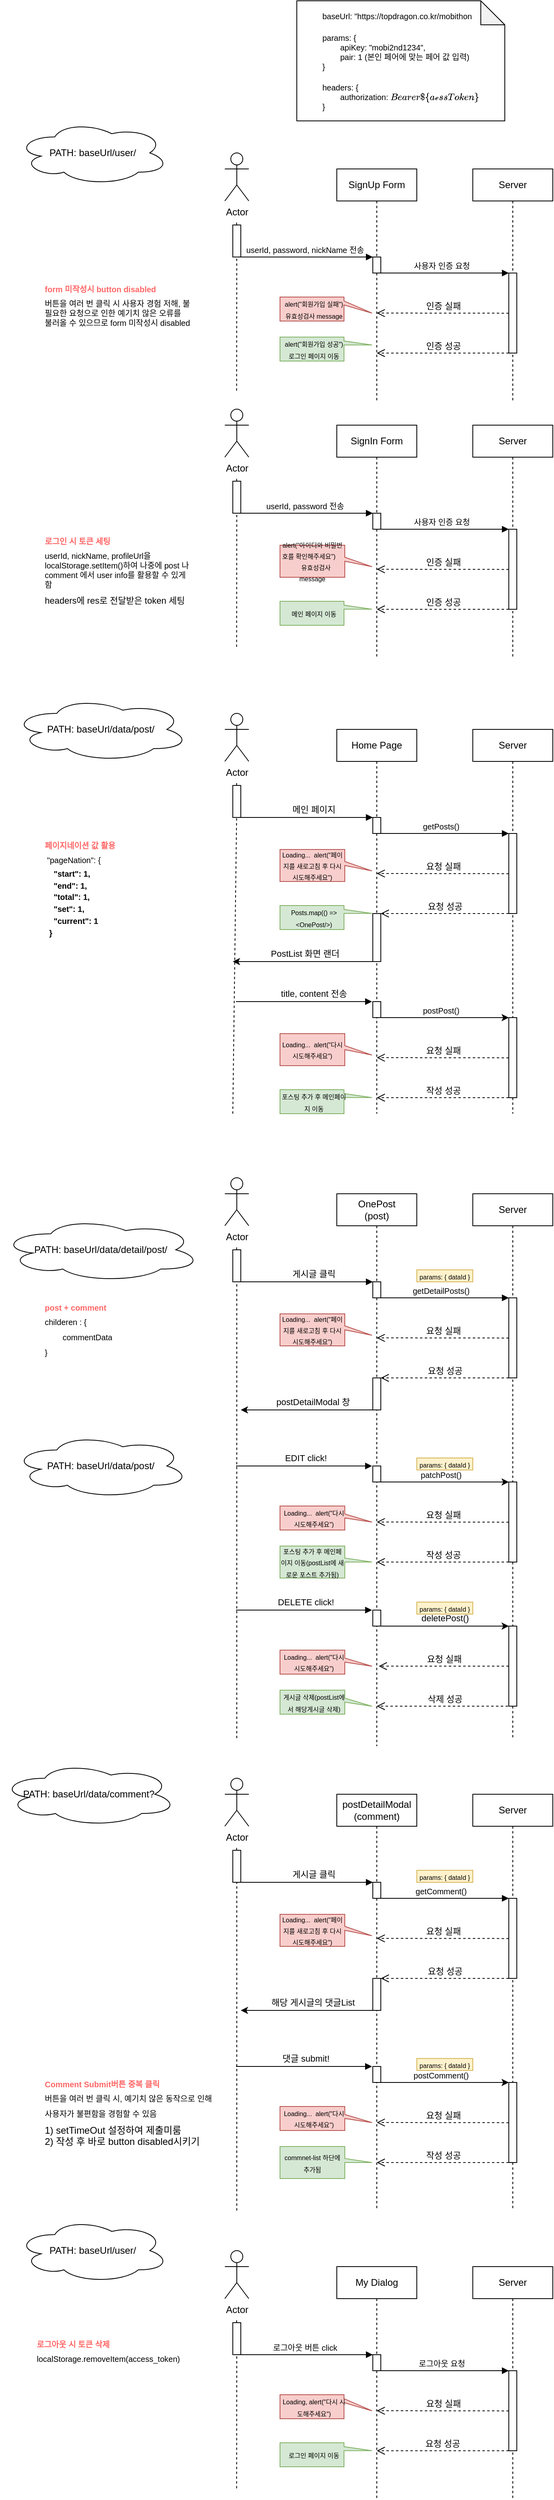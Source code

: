 <mxfile version="23.1.5" type="github">
  <diagram name="Page-1" id="2YBvvXClWsGukQMizWep">
    <mxGraphModel dx="2255" dy="2071" grid="1" gridSize="10" guides="1" tooltips="1" connect="1" arrows="1" fold="1" page="1" pageScale="1" pageWidth="850" pageHeight="1100" math="0" shadow="0">
      <root>
        <mxCell id="0" />
        <mxCell id="1" parent="0" />
        <mxCell id="aM9ryv3xv72pqoxQDRHE-5" value="SignUp Form" style="shape=umlLifeline;perimeter=lifelinePerimeter;whiteSpace=wrap;html=1;container=0;dropTarget=0;collapsible=0;recursiveResize=0;outlineConnect=0;portConstraint=eastwest;newEdgeStyle={&quot;edgeStyle&quot;:&quot;elbowEdgeStyle&quot;,&quot;elbow&quot;:&quot;vertical&quot;,&quot;curved&quot;:0,&quot;rounded&quot;:0};" parent="1" vertex="1">
          <mxGeometry x="-410" y="-860" width="100" height="290" as="geometry" />
        </mxCell>
        <mxCell id="aM9ryv3xv72pqoxQDRHE-6" value="" style="html=1;points=[];perimeter=orthogonalPerimeter;outlineConnect=0;targetShapes=umlLifeline;portConstraint=eastwest;newEdgeStyle={&quot;edgeStyle&quot;:&quot;elbowEdgeStyle&quot;,&quot;elbow&quot;:&quot;vertical&quot;,&quot;curved&quot;:0,&quot;rounded&quot;:0};" parent="aM9ryv3xv72pqoxQDRHE-5" vertex="1">
          <mxGeometry x="45" y="110" width="10" height="20" as="geometry" />
        </mxCell>
        <mxCell id="aM9ryv3xv72pqoxQDRHE-7" value="&lt;font style=&quot;font-size: 10px;&quot;&gt;userId, password, nickName 전송&lt;/font&gt;" style="html=1;verticalAlign=bottom;endArrow=block;edgeStyle=elbowEdgeStyle;elbow=vertical;curved=0;rounded=0;" parent="1" target="aM9ryv3xv72pqoxQDRHE-6" edge="1">
          <mxGeometry x="-0.002" relative="1" as="geometry">
            <mxPoint x="-535" y="-750" as="sourcePoint" />
            <Array as="points">
              <mxPoint x="-450" y="-750" />
            </Array>
            <mxPoint as="offset" />
          </mxGeometry>
        </mxCell>
        <mxCell id="__wuMlbI5ePI79pT0euX-13" value="Actor" style="shape=umlActor;verticalLabelPosition=bottom;verticalAlign=top;html=1;outlineConnect=0;" vertex="1" parent="1">
          <mxGeometry x="-550" y="-880" width="30" height="60" as="geometry" />
        </mxCell>
        <mxCell id="__wuMlbI5ePI79pT0euX-14" value="" style="endArrow=none;dashed=1;html=1;rounded=0;" edge="1" parent="1" source="__wuMlbI5ePI79pT0euX-64">
          <mxGeometry width="50" height="50" relative="1" as="geometry">
            <mxPoint x="-535.24" y="-583" as="sourcePoint" />
            <mxPoint x="-535.24" y="-793" as="targetPoint" />
          </mxGeometry>
        </mxCell>
        <mxCell id="__wuMlbI5ePI79pT0euX-38" value="&lt;h1 style=&quot;font-size: 10px;&quot;&gt;&lt;span style=&quot;caret-color: rgb(255, 181, 112);&quot;&gt;&lt;font color=&quot;#ff6666&quot;&gt;form 미작성시 button disabled&lt;/font&gt;&lt;/span&gt;&lt;/h1&gt;&lt;h1 style=&quot;font-size: 10px;&quot;&gt;&lt;span style=&quot;font-weight: 400;&quot;&gt;버튼을 여러 번 클릭 시 사용자 경험 저해, 불필요한 요청으로 인한 예기치 않은 오류를 불러올 수 있으므로 form 미작성시 disabled&lt;/span&gt;&lt;br&gt;&lt;/h1&gt;" style="text;html=1;spacing=5;spacingTop=-20;whiteSpace=wrap;overflow=hidden;rounded=0;align=left;" vertex="1" parent="1">
          <mxGeometry x="-780" y="-712.5" width="190" height="55" as="geometry" />
        </mxCell>
        <mxCell id="__wuMlbI5ePI79pT0euX-51" value="&lt;font style=&quot;font-size: 8px;&quot;&gt;alert(&quot;회원가입 성공&quot;)&lt;br&gt;로그인 페이지 이동&lt;/font&gt;" style="shape=callout;whiteSpace=wrap;html=1;perimeter=calloutPerimeter;position2=0.67;direction=north;base=5;size=35;position=0.67;fillColor=#d5e8d4;strokeColor=#82b366;align=center;" vertex="1" parent="1">
          <mxGeometry x="-481" y="-650" width="115" height="30" as="geometry" />
        </mxCell>
        <mxCell id="__wuMlbI5ePI79pT0euX-52" value="Server" style="shape=umlLifeline;perimeter=lifelinePerimeter;whiteSpace=wrap;html=1;container=0;dropTarget=0;collapsible=0;recursiveResize=0;outlineConnect=0;portConstraint=eastwest;newEdgeStyle={&quot;edgeStyle&quot;:&quot;elbowEdgeStyle&quot;,&quot;elbow&quot;:&quot;vertical&quot;,&quot;curved&quot;:0,&quot;rounded&quot;:0};" vertex="1" parent="1">
          <mxGeometry x="-240" y="-860" width="100" height="290" as="geometry" />
        </mxCell>
        <mxCell id="__wuMlbI5ePI79pT0euX-54" value="" style="html=1;points=[];perimeter=orthogonalPerimeter;outlineConnect=0;targetShapes=umlLifeline;portConstraint=eastwest;newEdgeStyle={&quot;edgeStyle&quot;:&quot;elbowEdgeStyle&quot;,&quot;elbow&quot;:&quot;vertical&quot;,&quot;curved&quot;:0,&quot;rounded&quot;:0};" vertex="1" parent="__wuMlbI5ePI79pT0euX-52">
          <mxGeometry x="45" y="130" width="10" height="100" as="geometry" />
        </mxCell>
        <mxCell id="__wuMlbI5ePI79pT0euX-55" value="인증 실패" style="html=1;verticalAlign=bottom;endArrow=open;dashed=1;endSize=8;edgeStyle=elbowEdgeStyle;elbow=vertical;curved=0;rounded=0;" edge="1" parent="1" target="aM9ryv3xv72pqoxQDRHE-5">
          <mxGeometry x="-0.002" relative="1" as="geometry">
            <mxPoint x="-350" y="-679.76" as="targetPoint" />
            <Array as="points" />
            <mxPoint x="-195" y="-679.794" as="sourcePoint" />
            <mxPoint as="offset" />
          </mxGeometry>
        </mxCell>
        <mxCell id="__wuMlbI5ePI79pT0euX-59" value="인증 성공" style="html=1;verticalAlign=bottom;endArrow=open;dashed=1;endSize=8;edgeStyle=elbowEdgeStyle;elbow=vertical;curved=0;rounded=0;" edge="1" parent="1" target="aM9ryv3xv72pqoxQDRHE-5">
          <mxGeometry x="0.002" relative="1" as="geometry">
            <mxPoint x="-355" y="-630" as="targetPoint" />
            <Array as="points" />
            <mxPoint x="-195" y="-630" as="sourcePoint" />
            <mxPoint as="offset" />
          </mxGeometry>
        </mxCell>
        <mxCell id="__wuMlbI5ePI79pT0euX-60" value="&lt;font size=&quot;1&quot;&gt;사용자 인증 요청&lt;/font&gt;" style="html=1;verticalAlign=bottom;endArrow=block;edgeStyle=elbowEdgeStyle;elbow=vertical;curved=0;rounded=0;" edge="1" parent="1" target="__wuMlbI5ePI79pT0euX-54">
          <mxGeometry x="0.032" relative="1" as="geometry">
            <mxPoint x="-350" y="-730" as="sourcePoint" />
            <Array as="points">
              <mxPoint x="-360" y="-730" />
            </Array>
            <mxPoint x="-200" y="-730" as="targetPoint" />
            <mxPoint as="offset" />
          </mxGeometry>
        </mxCell>
        <mxCell id="__wuMlbI5ePI79pT0euX-65" value="" style="endArrow=none;dashed=1;html=1;rounded=0;" edge="1" parent="1" target="__wuMlbI5ePI79pT0euX-64">
          <mxGeometry width="50" height="50" relative="1" as="geometry">
            <mxPoint x="-535.24" y="-583" as="sourcePoint" />
            <mxPoint x="-535.24" y="-793" as="targetPoint" />
          </mxGeometry>
        </mxCell>
        <mxCell id="__wuMlbI5ePI79pT0euX-64" value="" style="rounded=0;whiteSpace=wrap;html=1;" vertex="1" parent="1">
          <mxGeometry x="-540" y="-790" width="10" height="40" as="geometry" />
        </mxCell>
        <mxCell id="__wuMlbI5ePI79pT0euX-67" value="&lt;font style=&quot;font-size: 8px;&quot;&gt;alert(&quot;회원가입 실패&quot;)&lt;br&gt;유효성검사 message&lt;br&gt;&lt;/font&gt;" style="shape=callout;whiteSpace=wrap;html=1;perimeter=calloutPerimeter;position2=0.33;direction=north;base=5;size=35;position=0.67;fillColor=#f8cecc;strokeColor=#b85450;" vertex="1" parent="1">
          <mxGeometry x="-481" y="-700" width="115" height="30" as="geometry" />
        </mxCell>
        <mxCell id="__wuMlbI5ePI79pT0euX-87" value="SignIn Form" style="shape=umlLifeline;perimeter=lifelinePerimeter;whiteSpace=wrap;html=1;container=0;dropTarget=0;collapsible=0;recursiveResize=0;outlineConnect=0;portConstraint=eastwest;newEdgeStyle={&quot;edgeStyle&quot;:&quot;elbowEdgeStyle&quot;,&quot;elbow&quot;:&quot;vertical&quot;,&quot;curved&quot;:0,&quot;rounded&quot;:0};" vertex="1" parent="1">
          <mxGeometry x="-410" y="-540" width="100" height="290" as="geometry" />
        </mxCell>
        <mxCell id="__wuMlbI5ePI79pT0euX-88" value="" style="html=1;points=[];perimeter=orthogonalPerimeter;outlineConnect=0;targetShapes=umlLifeline;portConstraint=eastwest;newEdgeStyle={&quot;edgeStyle&quot;:&quot;elbowEdgeStyle&quot;,&quot;elbow&quot;:&quot;vertical&quot;,&quot;curved&quot;:0,&quot;rounded&quot;:0};" vertex="1" parent="__wuMlbI5ePI79pT0euX-87">
          <mxGeometry x="45" y="110" width="10" height="20" as="geometry" />
        </mxCell>
        <mxCell id="__wuMlbI5ePI79pT0euX-89" value="&lt;font style=&quot;font-size: 10px;&quot;&gt;userId, password 전송&lt;/font&gt;" style="html=1;verticalAlign=bottom;endArrow=block;edgeStyle=elbowEdgeStyle;elbow=vertical;curved=0;rounded=0;" edge="1" parent="1" target="__wuMlbI5ePI79pT0euX-88">
          <mxGeometry x="-0.002" relative="1" as="geometry">
            <mxPoint x="-535" y="-430" as="sourcePoint" />
            <Array as="points">
              <mxPoint x="-450" y="-430" />
            </Array>
            <mxPoint as="offset" />
          </mxGeometry>
        </mxCell>
        <mxCell id="__wuMlbI5ePI79pT0euX-90" value="Actor" style="shape=umlActor;verticalLabelPosition=bottom;verticalAlign=top;html=1;outlineConnect=0;" vertex="1" parent="1">
          <mxGeometry x="-550" y="-560" width="30" height="60" as="geometry" />
        </mxCell>
        <mxCell id="__wuMlbI5ePI79pT0euX-91" value="" style="endArrow=none;dashed=1;html=1;rounded=0;" edge="1" parent="1" source="__wuMlbI5ePI79pT0euX-99">
          <mxGeometry width="50" height="50" relative="1" as="geometry">
            <mxPoint x="-535.24" y="-263" as="sourcePoint" />
            <mxPoint x="-535.24" y="-473" as="targetPoint" />
          </mxGeometry>
        </mxCell>
        <mxCell id="__wuMlbI5ePI79pT0euX-92" value="&lt;font style=&quot;font-size: 8px;&quot;&gt;메인 페이지 이동&lt;/font&gt;" style="shape=callout;whiteSpace=wrap;html=1;perimeter=calloutPerimeter;position2=0.67;direction=north;base=5;size=35;position=0.67;fillColor=#d5e8d4;strokeColor=#82b366;align=center;" vertex="1" parent="1">
          <mxGeometry x="-481" y="-320" width="115" height="30" as="geometry" />
        </mxCell>
        <mxCell id="__wuMlbI5ePI79pT0euX-93" value="Server" style="shape=umlLifeline;perimeter=lifelinePerimeter;whiteSpace=wrap;html=1;container=0;dropTarget=0;collapsible=0;recursiveResize=0;outlineConnect=0;portConstraint=eastwest;newEdgeStyle={&quot;edgeStyle&quot;:&quot;elbowEdgeStyle&quot;,&quot;elbow&quot;:&quot;vertical&quot;,&quot;curved&quot;:0,&quot;rounded&quot;:0};" vertex="1" parent="1">
          <mxGeometry x="-240" y="-540" width="100" height="290" as="geometry" />
        </mxCell>
        <mxCell id="__wuMlbI5ePI79pT0euX-94" value="" style="html=1;points=[];perimeter=orthogonalPerimeter;outlineConnect=0;targetShapes=umlLifeline;portConstraint=eastwest;newEdgeStyle={&quot;edgeStyle&quot;:&quot;elbowEdgeStyle&quot;,&quot;elbow&quot;:&quot;vertical&quot;,&quot;curved&quot;:0,&quot;rounded&quot;:0};" vertex="1" parent="__wuMlbI5ePI79pT0euX-93">
          <mxGeometry x="45" y="130" width="10" height="100" as="geometry" />
        </mxCell>
        <mxCell id="__wuMlbI5ePI79pT0euX-95" value="인증 실패" style="html=1;verticalAlign=bottom;endArrow=open;dashed=1;endSize=8;edgeStyle=elbowEdgeStyle;elbow=vertical;curved=0;rounded=0;" edge="1" parent="1" target="__wuMlbI5ePI79pT0euX-87">
          <mxGeometry x="-0.002" relative="1" as="geometry">
            <mxPoint x="-350" y="-359.76" as="targetPoint" />
            <Array as="points" />
            <mxPoint x="-195" y="-359.794" as="sourcePoint" />
            <mxPoint as="offset" />
          </mxGeometry>
        </mxCell>
        <mxCell id="__wuMlbI5ePI79pT0euX-96" value="인증 성공" style="html=1;verticalAlign=bottom;endArrow=open;dashed=1;endSize=8;edgeStyle=elbowEdgeStyle;elbow=vertical;curved=0;rounded=0;" edge="1" parent="1" target="__wuMlbI5ePI79pT0euX-87">
          <mxGeometry x="0.002" relative="1" as="geometry">
            <mxPoint x="-355" y="-310" as="targetPoint" />
            <Array as="points" />
            <mxPoint x="-195" y="-310" as="sourcePoint" />
            <mxPoint as="offset" />
          </mxGeometry>
        </mxCell>
        <mxCell id="__wuMlbI5ePI79pT0euX-97" value="&lt;font size=&quot;1&quot;&gt;사용자 인증 요청&lt;/font&gt;" style="html=1;verticalAlign=bottom;endArrow=block;edgeStyle=elbowEdgeStyle;elbow=vertical;curved=0;rounded=0;" edge="1" parent="1" target="__wuMlbI5ePI79pT0euX-94">
          <mxGeometry x="0.032" relative="1" as="geometry">
            <mxPoint x="-350" y="-410" as="sourcePoint" />
            <Array as="points">
              <mxPoint x="-360" y="-410" />
            </Array>
            <mxPoint x="-200" y="-410" as="targetPoint" />
            <mxPoint as="offset" />
          </mxGeometry>
        </mxCell>
        <mxCell id="__wuMlbI5ePI79pT0euX-98" value="" style="endArrow=none;dashed=1;html=1;rounded=0;" edge="1" parent="1" target="__wuMlbI5ePI79pT0euX-99">
          <mxGeometry width="50" height="50" relative="1" as="geometry">
            <mxPoint x="-535.24" y="-263" as="sourcePoint" />
            <mxPoint x="-535.24" y="-473" as="targetPoint" />
          </mxGeometry>
        </mxCell>
        <mxCell id="__wuMlbI5ePI79pT0euX-99" value="" style="rounded=0;whiteSpace=wrap;html=1;" vertex="1" parent="1">
          <mxGeometry x="-540" y="-470" width="10" height="40" as="geometry" />
        </mxCell>
        <mxCell id="__wuMlbI5ePI79pT0euX-100" value="&lt;p style=&quot;line-height: 100%;&quot;&gt;&lt;font style=&quot;font-size: 8px;&quot;&gt;alert(&quot;아이디와 비밀번호를 확인해주세요&quot;) &amp;nbsp; &amp;nbsp; &amp;nbsp;&amp;nbsp;&lt;/font&gt;&lt;font style=&quot;font-size: 8px;&quot;&gt;&amp;nbsp;&amp;nbsp;&lt;/font&gt;&lt;span style=&quot;font-size: 8px;&quot;&gt;유효성검사 message&lt;/span&gt;&lt;/p&gt;" style="shape=callout;whiteSpace=wrap;html=1;perimeter=calloutPerimeter;position2=0.33;direction=north;base=5;size=34;position=0.5;fillColor=#f8cecc;strokeColor=#b85450;" vertex="1" parent="1">
          <mxGeometry x="-481" y="-390" width="115" height="40" as="geometry" />
        </mxCell>
        <mxCell id="__wuMlbI5ePI79pT0euX-102" value="&lt;h1 style=&quot;font-size: 10px;&quot;&gt;&lt;font color=&quot;#ff6666&quot;&gt;&lt;span style=&quot;caret-color: rgb(255, 181, 112);&quot;&gt;로그인 시 토큰 세팅&lt;/span&gt;&lt;/font&gt;&lt;/h1&gt;&lt;h1 style=&quot;font-size: 10px;&quot;&gt;&lt;span style=&quot;font-weight: 400;&quot;&gt;userId, nickName, profileUrl을 localStorage.setItem()하여 나중에&amp;nbsp;&lt;/span&gt;&lt;span style=&quot;font-weight: 400;&quot;&gt;post 나 comment 에서 user info를 활용할 수 있게함&lt;/span&gt;&lt;/h1&gt;&lt;div style=&quot;font-size: 11px;&quot;&gt;&lt;font style=&quot;font-size: 11px;&quot;&gt;headers에 res로 전달받은 token 세팅&lt;/font&gt;&lt;/div&gt;&lt;div style=&quot;font-size: 11px;&quot;&gt;&lt;span style=&quot;font-weight: 400;&quot;&gt;&lt;br&gt;&lt;/span&gt;&lt;/div&gt;&lt;div&gt;&lt;span style=&quot;font-weight: 400;&quot;&gt;&lt;br&gt;&lt;/span&gt;&lt;/div&gt;" style="text;html=1;spacing=5;spacingTop=-20;whiteSpace=wrap;overflow=hidden;rounded=0;align=left;" vertex="1" parent="1">
          <mxGeometry x="-780" y="-397" width="190" height="97" as="geometry" />
        </mxCell>
        <mxCell id="__wuMlbI5ePI79pT0euX-109" value="&lt;div style=&quot;border-color: var(--border-color); caret-color: rgb(0, 0, 0); color: rgb(0, 0, 0); font-family: Helvetica; font-size: 12px; font-style: normal; font-variant-caps: normal; font-weight: 400; letter-spacing: normal; text-indent: 0px; text-transform: none; word-spacing: 0px; -webkit-text-stroke-width: 0px; text-decoration: none; text-align: left;&quot;&gt;&lt;span style=&quot;border-color: var(--border-color); font-size: 10px;&quot;&gt;baseUrl: &quot;https://topdragon.co.kr/mobithon&lt;/span&gt;&lt;/div&gt;&lt;span style=&quot;border-color: var(--border-color); caret-color: rgb(0, 0, 0); color: rgb(0, 0, 0); font-family: Helvetica; font-size: 12px; font-style: normal; font-variant-caps: normal; font-weight: 400; letter-spacing: normal; text-indent: 0px; text-transform: none; word-spacing: 0px; -webkit-text-stroke-width: 0px; text-decoration: none; text-align: start;&quot; data-metadata=&quot;&lt;!--(figmeta)eyJmaWxlS2V5IjoidzhsY2Z1ajFneWN0NUdHNUZXS25qMyIsInBhc3RlSUQiOjE2NjQ2ODA0OSwiZGF0YVR5cGUiOiJzY2VuZSJ9Cg==(/figmeta)--&gt;&quot;&gt;&lt;div style=&quot;border-color: var(--border-color); text-align: left;&quot;&gt;&lt;font style=&quot;border-color: var(--border-color);&quot; size=&quot;1&quot;&gt;&lt;br style=&quot;border-color: var(--border-color);&quot;&gt;&lt;/font&gt;&lt;/div&gt;&lt;/span&gt;&lt;span style=&quot;border-color: var(--border-color); caret-color: rgb(0, 0, 0); color: rgb(0, 0, 0); font-family: Helvetica; font-size: 12px; font-style: normal; font-variant-caps: normal; font-weight: 400; letter-spacing: normal; text-align: center; text-indent: 0px; text-transform: none; word-spacing: 0px; -webkit-text-stroke-width: 0px; text-decoration: none;&quot;&gt;&lt;div style=&quot;border-color: var(--border-color); caret-color: rgb(0, 0, 0); color: rgb(0, 0, 0); font-size: 10px; font-style: normal; font-variant-caps: normal; font-weight: 400; letter-spacing: normal; text-transform: none; word-spacing: 0px; text-decoration: none; -webkit-text-stroke-width: 0px; text-align: left;&quot;&gt;params: {&lt;/div&gt;&lt;span style=&quot;border-color: var(--border-color); caret-color: rgb(0, 0, 0); color: rgb(0, 0, 0); font-size: 10px; font-style: normal; font-variant-caps: normal; font-weight: 400; letter-spacing: normal; text-transform: none; word-spacing: 0px; text-decoration: none; -webkit-text-stroke-width: 0px;&quot;&gt;&lt;div style=&quot;border-color: var(--border-color); text-align: left;&quot;&gt;&amp;nbsp; &amp;nbsp;&lt;span style=&quot;white-space: pre;&quot;&gt;&amp;nbsp;   &lt;/span&gt;&amp;nbsp;&lt;span style=&quot;border-color: var(--border-color);&quot;&gt;apiKey: &quot;mobi2nd1234&quot;,&lt;/span&gt;&lt;/div&gt;&lt;/span&gt;&lt;div style=&quot;border-color: var(--border-color); caret-color: rgb(0, 0, 0); color: rgb(0, 0, 0); font-size: 10px; font-style: normal; font-variant-caps: normal; font-weight: 400; letter-spacing: normal; text-transform: none; word-spacing: 0px; text-decoration: none; -webkit-text-stroke-width: 0px; text-align: left;&quot;&gt;&lt;span style=&quot;white-space: pre;&quot;&gt;&#x9;&lt;/span&gt;pair: 1 (본인 페어에 맞는 페어 값 입력)&lt;/div&gt;&lt;div style=&quot;border-color: var(--border-color); caret-color: rgb(0, 0, 0); color: rgb(0, 0, 0); font-size: 10px; font-style: normal; font-variant-caps: normal; font-weight: 400; letter-spacing: normal; text-transform: none; word-spacing: 0px; text-decoration: none; -webkit-text-stroke-width: 0px; text-align: left;&quot;&gt;}&lt;/div&gt;&lt;div style=&quot;border-color: var(--border-color); text-align: left;&quot;&gt;&lt;font style=&quot;border-color: var(--border-color);&quot; size=&quot;1&quot;&gt;&lt;br style=&quot;border-color: var(--border-color);&quot;&gt;&lt;/font&gt;&lt;/div&gt;&lt;font style=&quot;border-color: var(--border-color);&quot; size=&quot;1&quot;&gt;&lt;div style=&quot;border-color: var(--border-color); text-align: left;&quot;&gt;headers: {&lt;/div&gt;&lt;/font&gt;&lt;font style=&quot;border-color: var(--border-color);&quot; size=&quot;1&quot;&gt;&lt;div style=&quot;border-color: var(--border-color); text-align: left;&quot;&gt;&lt;span style=&quot;white-space: pre;&quot;&gt;&#x9;&lt;/span&gt;authorization: `Bearer ${accessToken}`&lt;/div&gt;&lt;/font&gt;&lt;font style=&quot;border-color: var(--border-color);&quot; size=&quot;1&quot;&gt;&lt;div style=&quot;border-color: var(--border-color); text-align: left;&quot;&gt;}&lt;/div&gt;&lt;/font&gt;&lt;/span&gt;" style="shape=note;whiteSpace=wrap;html=1;backgroundOutline=1;darkOpacity=0.05;" vertex="1" parent="1">
          <mxGeometry x="-460" y="-1070" width="260" height="150" as="geometry" />
        </mxCell>
        <mxCell id="__wuMlbI5ePI79pT0euX-110" value="Home Page" style="shape=umlLifeline;perimeter=lifelinePerimeter;whiteSpace=wrap;html=1;container=0;dropTarget=0;collapsible=0;recursiveResize=0;outlineConnect=0;portConstraint=eastwest;newEdgeStyle={&quot;edgeStyle&quot;:&quot;elbowEdgeStyle&quot;,&quot;elbow&quot;:&quot;vertical&quot;,&quot;curved&quot;:0,&quot;rounded&quot;:0};" vertex="1" parent="1">
          <mxGeometry x="-410" y="-160" width="100" height="480" as="geometry" />
        </mxCell>
        <mxCell id="__wuMlbI5ePI79pT0euX-111" value="" style="html=1;points=[];perimeter=orthogonalPerimeter;outlineConnect=0;targetShapes=umlLifeline;portConstraint=eastwest;newEdgeStyle={&quot;edgeStyle&quot;:&quot;elbowEdgeStyle&quot;,&quot;elbow&quot;:&quot;vertical&quot;,&quot;curved&quot;:0,&quot;rounded&quot;:0};" vertex="1" parent="__wuMlbI5ePI79pT0euX-110">
          <mxGeometry x="45" y="110" width="10" height="20" as="geometry" />
        </mxCell>
        <mxCell id="__wuMlbI5ePI79pT0euX-154" style="edgeStyle=elbowEdgeStyle;rounded=0;orthogonalLoop=1;jettySize=auto;html=1;elbow=vertical;curved=0;" edge="1" parent="__wuMlbI5ePI79pT0euX-110" source="__wuMlbI5ePI79pT0euX-148">
          <mxGeometry relative="1" as="geometry">
            <mxPoint x="-130" y="290" as="targetPoint" />
          </mxGeometry>
        </mxCell>
        <mxCell id="__wuMlbI5ePI79pT0euX-155" value="PostList 화면 랜더" style="edgeLabel;html=1;align=center;verticalAlign=middle;resizable=0;points=[];" vertex="1" connectable="0" parent="__wuMlbI5ePI79pT0euX-154">
          <mxGeometry x="0.915" y="-3" relative="1" as="geometry">
            <mxPoint x="82" y="-7" as="offset" />
          </mxGeometry>
        </mxCell>
        <mxCell id="__wuMlbI5ePI79pT0euX-148" value="" style="html=1;points=[];perimeter=orthogonalPerimeter;outlineConnect=0;targetShapes=umlLifeline;portConstraint=eastwest;newEdgeStyle={&quot;edgeStyle&quot;:&quot;elbowEdgeStyle&quot;,&quot;elbow&quot;:&quot;vertical&quot;,&quot;curved&quot;:0,&quot;rounded&quot;:0};" vertex="1" parent="__wuMlbI5ePI79pT0euX-110">
          <mxGeometry x="45" y="230" width="10" height="60" as="geometry" />
        </mxCell>
        <mxCell id="__wuMlbI5ePI79pT0euX-160" value="" style="html=1;points=[];perimeter=orthogonalPerimeter;outlineConnect=0;targetShapes=umlLifeline;portConstraint=eastwest;newEdgeStyle={&quot;edgeStyle&quot;:&quot;elbowEdgeStyle&quot;,&quot;elbow&quot;:&quot;vertical&quot;,&quot;curved&quot;:0,&quot;rounded&quot;:0};" vertex="1" parent="__wuMlbI5ePI79pT0euX-110">
          <mxGeometry x="45" y="340" width="10" height="20" as="geometry" />
        </mxCell>
        <mxCell id="__wuMlbI5ePI79pT0euX-112" value="&lt;font size=&quot;1&quot;&gt;getPosts()&lt;/font&gt;" style="html=1;verticalAlign=bottom;endArrow=block;edgeStyle=elbowEdgeStyle;elbow=vertical;curved=0;rounded=0;" edge="1" parent="1" target="__wuMlbI5ePI79pT0euX-111">
          <mxGeometry x="1" y="-87" relative="1" as="geometry">
            <mxPoint x="-535" y="-50" as="sourcePoint" />
            <Array as="points">
              <mxPoint x="-450" y="-50" />
            </Array>
            <mxPoint x="85" y="-67" as="offset" />
          </mxGeometry>
        </mxCell>
        <mxCell id="__wuMlbI5ePI79pT0euX-297" value="메인 페이지" style="edgeLabel;html=1;align=center;verticalAlign=middle;resizable=0;points=[];" vertex="1" connectable="0" parent="__wuMlbI5ePI79pT0euX-112">
          <mxGeometry x="0.912" y="1" relative="1" as="geometry">
            <mxPoint x="-67" y="-9" as="offset" />
          </mxGeometry>
        </mxCell>
        <mxCell id="__wuMlbI5ePI79pT0euX-113" value="Actor" style="shape=umlActor;verticalLabelPosition=bottom;verticalAlign=top;html=1;outlineConnect=0;" vertex="1" parent="1">
          <mxGeometry x="-550" y="-180" width="30" height="60" as="geometry" />
        </mxCell>
        <mxCell id="__wuMlbI5ePI79pT0euX-114" value="" style="endArrow=none;dashed=1;html=1;rounded=0;" edge="1" parent="1" source="__wuMlbI5ePI79pT0euX-122">
          <mxGeometry width="50" height="50" relative="1" as="geometry">
            <mxPoint x="-535.24" y="117" as="sourcePoint" />
            <mxPoint x="-535.24" y="-93" as="targetPoint" />
          </mxGeometry>
        </mxCell>
        <mxCell id="__wuMlbI5ePI79pT0euX-115" value="&lt;font style=&quot;font-size: 8px;&quot;&gt;Posts.map(() =&amp;gt; &amp;lt;OnePost/&amp;gt;)&lt;/font&gt;" style="shape=callout;whiteSpace=wrap;html=1;perimeter=calloutPerimeter;position2=0.67;direction=north;base=5;size=35;position=0.67;fillColor=#d5e8d4;strokeColor=#82b366;align=center;" vertex="1" parent="1">
          <mxGeometry x="-481" y="60" width="115" height="30" as="geometry" />
        </mxCell>
        <mxCell id="__wuMlbI5ePI79pT0euX-116" value="Server" style="shape=umlLifeline;perimeter=lifelinePerimeter;whiteSpace=wrap;html=1;container=0;dropTarget=0;collapsible=0;recursiveResize=0;outlineConnect=0;portConstraint=eastwest;newEdgeStyle={&quot;edgeStyle&quot;:&quot;elbowEdgeStyle&quot;,&quot;elbow&quot;:&quot;vertical&quot;,&quot;curved&quot;:0,&quot;rounded&quot;:0};" vertex="1" parent="1">
          <mxGeometry x="-240" y="-160" width="100" height="480" as="geometry" />
        </mxCell>
        <mxCell id="__wuMlbI5ePI79pT0euX-117" value="" style="html=1;points=[];perimeter=orthogonalPerimeter;outlineConnect=0;targetShapes=umlLifeline;portConstraint=eastwest;newEdgeStyle={&quot;edgeStyle&quot;:&quot;elbowEdgeStyle&quot;,&quot;elbow&quot;:&quot;vertical&quot;,&quot;curved&quot;:0,&quot;rounded&quot;:0};" vertex="1" parent="__wuMlbI5ePI79pT0euX-116">
          <mxGeometry x="45" y="130" width="10" height="100" as="geometry" />
        </mxCell>
        <mxCell id="__wuMlbI5ePI79pT0euX-162" value="" style="html=1;points=[];perimeter=orthogonalPerimeter;outlineConnect=0;targetShapes=umlLifeline;portConstraint=eastwest;newEdgeStyle={&quot;edgeStyle&quot;:&quot;elbowEdgeStyle&quot;,&quot;elbow&quot;:&quot;vertical&quot;,&quot;curved&quot;:0,&quot;rounded&quot;:0};" vertex="1" parent="__wuMlbI5ePI79pT0euX-116">
          <mxGeometry x="45" y="360" width="10" height="100" as="geometry" />
        </mxCell>
        <mxCell id="__wuMlbI5ePI79pT0euX-118" value="요청 실패" style="html=1;verticalAlign=bottom;endArrow=open;dashed=1;endSize=8;edgeStyle=elbowEdgeStyle;elbow=vertical;curved=0;rounded=0;" edge="1" parent="1" target="__wuMlbI5ePI79pT0euX-110">
          <mxGeometry x="0.001" relative="1" as="geometry">
            <mxPoint x="-350" y="20.24" as="targetPoint" />
            <Array as="points" />
            <mxPoint x="-195" y="20.206" as="sourcePoint" />
            <mxPoint as="offset" />
          </mxGeometry>
        </mxCell>
        <mxCell id="__wuMlbI5ePI79pT0euX-119" value="요청 성공" style="html=1;verticalAlign=bottom;endArrow=open;dashed=1;endSize=8;edgeStyle=elbowEdgeStyle;elbow=vertical;curved=0;rounded=0;" edge="1" parent="1" target="__wuMlbI5ePI79pT0euX-148">
          <mxGeometry x="0.002" relative="1" as="geometry">
            <mxPoint x="-350" y="70" as="targetPoint" />
            <Array as="points" />
            <mxPoint x="-195" y="70" as="sourcePoint" />
            <mxPoint as="offset" />
          </mxGeometry>
        </mxCell>
        <mxCell id="__wuMlbI5ePI79pT0euX-120" value="" style="html=1;verticalAlign=bottom;endArrow=block;edgeStyle=elbowEdgeStyle;elbow=vertical;curved=0;rounded=0;" edge="1" parent="1" target="__wuMlbI5ePI79pT0euX-117">
          <mxGeometry x="0.032" relative="1" as="geometry">
            <mxPoint x="-350" y="-30" as="sourcePoint" />
            <Array as="points">
              <mxPoint x="-360" y="-30" />
            </Array>
            <mxPoint x="-200" y="-30" as="targetPoint" />
            <mxPoint as="offset" />
          </mxGeometry>
        </mxCell>
        <mxCell id="__wuMlbI5ePI79pT0euX-121" value="" style="endArrow=none;dashed=1;html=1;rounded=0;" edge="1" parent="1" target="__wuMlbI5ePI79pT0euX-122">
          <mxGeometry width="50" height="50" relative="1" as="geometry">
            <mxPoint x="-540" y="320" as="sourcePoint" />
            <mxPoint x="-535.24" y="-93" as="targetPoint" />
          </mxGeometry>
        </mxCell>
        <mxCell id="__wuMlbI5ePI79pT0euX-122" value="" style="rounded=0;whiteSpace=wrap;html=1;" vertex="1" parent="1">
          <mxGeometry x="-540" y="-90" width="10" height="40" as="geometry" />
        </mxCell>
        <mxCell id="__wuMlbI5ePI79pT0euX-123" value="&lt;p style=&quot;line-height: 100%;&quot;&gt;&lt;span style=&quot;font-size: 8px;&quot;&gt;Loading... &amp;nbsp;alert(&quot;페이지를 새로고침 후 다시 시도해주세요&quot;)&lt;/span&gt;&lt;/p&gt;" style="shape=callout;whiteSpace=wrap;html=1;perimeter=calloutPerimeter;position2=0.33;direction=north;base=5;size=34;position=0.5;fillColor=#f8cecc;strokeColor=#b85450;" vertex="1" parent="1">
          <mxGeometry x="-481" y="-10" width="115" height="40" as="geometry" />
        </mxCell>
        <mxCell id="__wuMlbI5ePI79pT0euX-124" value="&lt;h1 style=&quot;font-size: 10px;&quot;&gt;&lt;font color=&quot;#ff6666&quot;&gt;&lt;span style=&quot;caret-color: rgb(255, 181, 112);&quot;&gt;페이지네이션 값 활용&lt;/span&gt;&lt;/font&gt;&lt;/h1&gt;&lt;h1 style=&quot;font-size: 10px;&quot;&gt;&lt;span style=&quot;font-weight: normal;&quot;&gt;&amp;nbsp;&quot;pageNation&quot;: {&lt;/span&gt;&lt;br&gt;&lt;/h1&gt;&lt;h1 style=&quot;font-size: 10px; line-height: 80%;&quot;&gt;&amp;nbsp; &amp;nbsp; &quot;start&quot;: 1,&lt;/h1&gt;&lt;h1 style=&quot;font-size: 10px; line-height: 80%;&quot;&gt;&amp;nbsp; &amp;nbsp; &quot;end&quot;: 1,&lt;/h1&gt;&lt;h1 style=&quot;font-size: 10px; line-height: 80%;&quot;&gt;&amp;nbsp; &amp;nbsp; &quot;total&quot;: 1,&lt;/h1&gt;&lt;h1 style=&quot;font-size: 10px; line-height: 80%;&quot;&gt;&amp;nbsp; &amp;nbsp; &quot;set&quot;: 1,&lt;/h1&gt;&lt;h1 style=&quot;font-size: 10px; line-height: 80%;&quot;&gt;&amp;nbsp; &amp;nbsp; &quot;current&quot;: 1&lt;/h1&gt;&lt;h1 style=&quot;font-size: 10px; line-height: 80%;&quot;&gt;&amp;nbsp; }&lt;/h1&gt;&lt;div style=&quot;font-size: 11px;&quot;&gt;&lt;br&gt;&lt;/div&gt;&lt;div&gt;&lt;span style=&quot;font-weight: 400;&quot;&gt;&lt;br&gt;&lt;/span&gt;&lt;/div&gt;" style="text;html=1;spacing=5;spacingTop=-20;whiteSpace=wrap;overflow=hidden;rounded=0;align=left;" vertex="1" parent="1">
          <mxGeometry x="-780" y="-17" width="190" height="127" as="geometry" />
        </mxCell>
        <mxCell id="__wuMlbI5ePI79pT0euX-142" value="PATH: baseUrl/user/" style="ellipse;shape=cloud;whiteSpace=wrap;html=1;" vertex="1" parent="1">
          <mxGeometry x="-810" y="-920" width="190" height="80" as="geometry" />
        </mxCell>
        <mxCell id="__wuMlbI5ePI79pT0euX-144" value="PATH: baseUrl/data/post/" style="ellipse;shape=cloud;whiteSpace=wrap;html=1;" vertex="1" parent="1">
          <mxGeometry x="-815" y="-200" width="220" height="80" as="geometry" />
        </mxCell>
        <mxCell id="__wuMlbI5ePI79pT0euX-159" value="&lt;font size=&quot;1&quot;&gt;postPost()&lt;/font&gt;" style="html=1;verticalAlign=bottom;endArrow=block;edgeStyle=elbowEdgeStyle;elbow=vertical;curved=0;rounded=0;" edge="1" parent="1">
          <mxGeometry x="1" y="-88" relative="1" as="geometry">
            <mxPoint x="-536" y="180" as="sourcePoint" />
            <Array as="points">
              <mxPoint x="-451" y="180" />
            </Array>
            <mxPoint x="86" y="-68" as="offset" />
            <mxPoint x="-366" y="180" as="targetPoint" />
          </mxGeometry>
        </mxCell>
        <mxCell id="__wuMlbI5ePI79pT0euX-166" value="title, content 전송" style="edgeLabel;html=1;align=center;verticalAlign=middle;resizable=0;points=[];" vertex="1" connectable="0" parent="__wuMlbI5ePI79pT0euX-159">
          <mxGeometry x="0.901" relative="1" as="geometry">
            <mxPoint x="-65" y="-10" as="offset" />
          </mxGeometry>
        </mxCell>
        <mxCell id="__wuMlbI5ePI79pT0euX-161" value="" style="edgeStyle=elbowEdgeStyle;rounded=0;orthogonalLoop=1;jettySize=auto;html=1;elbow=vertical;curved=0;" edge="1" parent="1" source="__wuMlbI5ePI79pT0euX-160" target="__wuMlbI5ePI79pT0euX-162">
          <mxGeometry relative="1" as="geometry">
            <mxPoint x="-200" y="200" as="targetPoint" />
            <Array as="points">
              <mxPoint x="-290" y="200" />
            </Array>
          </mxGeometry>
        </mxCell>
        <mxCell id="__wuMlbI5ePI79pT0euX-163" value="요청 실패" style="html=1;verticalAlign=bottom;endArrow=open;dashed=1;endSize=8;edgeStyle=elbowEdgeStyle;elbow=vertical;curved=0;rounded=0;" edge="1" parent="1">
          <mxGeometry x="0.001" relative="1" as="geometry">
            <mxPoint x="-360" y="250" as="targetPoint" />
            <Array as="points" />
            <mxPoint x="-195" y="250.206" as="sourcePoint" />
            <mxPoint as="offset" />
          </mxGeometry>
        </mxCell>
        <mxCell id="__wuMlbI5ePI79pT0euX-165" value="작성 성공" style="html=1;verticalAlign=bottom;endArrow=open;dashed=1;endSize=8;edgeStyle=elbowEdgeStyle;elbow=vertical;curved=0;rounded=0;" edge="1" parent="1" source="__wuMlbI5ePI79pT0euX-162">
          <mxGeometry x="0.002" relative="1" as="geometry">
            <mxPoint x="-360" y="300" as="targetPoint" />
            <Array as="points" />
            <mxPoint x="-200" y="300" as="sourcePoint" />
            <mxPoint as="offset" />
          </mxGeometry>
        </mxCell>
        <mxCell id="__wuMlbI5ePI79pT0euX-168" value="&lt;p style=&quot;line-height: 100%;&quot;&gt;&lt;span style=&quot;font-size: 8px;&quot;&gt;Loading... &amp;nbsp;alert(&quot;다시 시도해주세요&quot;)&lt;/span&gt;&lt;/p&gt;" style="shape=callout;whiteSpace=wrap;html=1;perimeter=calloutPerimeter;position2=0.33;direction=north;base=5;size=34;position=0.5;fillColor=#f8cecc;strokeColor=#b85450;" vertex="1" parent="1">
          <mxGeometry x="-481" y="220" width="115" height="40" as="geometry" />
        </mxCell>
        <mxCell id="__wuMlbI5ePI79pT0euX-169" value="&lt;span style=&quot;font-size: 8px;&quot;&gt;포스팅 추가 후 메인페이지 이동&lt;/span&gt;" style="shape=callout;whiteSpace=wrap;html=1;perimeter=calloutPerimeter;position2=0.67;direction=north;base=5;size=35;position=0.67;fillColor=#d5e8d4;strokeColor=#82b366;align=center;" vertex="1" parent="1">
          <mxGeometry x="-481" y="290" width="115" height="30" as="geometry" />
        </mxCell>
        <mxCell id="__wuMlbI5ePI79pT0euX-198" value="OnePost&lt;br&gt;(post)" style="shape=umlLifeline;perimeter=lifelinePerimeter;whiteSpace=wrap;html=1;container=0;dropTarget=0;collapsible=0;recursiveResize=0;outlineConnect=0;portConstraint=eastwest;newEdgeStyle={&quot;edgeStyle&quot;:&quot;elbowEdgeStyle&quot;,&quot;elbow&quot;:&quot;vertical&quot;,&quot;curved&quot;:0,&quot;rounded&quot;:0};" vertex="1" parent="1">
          <mxGeometry x="-410" y="420" width="100" height="690" as="geometry" />
        </mxCell>
        <mxCell id="__wuMlbI5ePI79pT0euX-199" value="" style="html=1;points=[];perimeter=orthogonalPerimeter;outlineConnect=0;targetShapes=umlLifeline;portConstraint=eastwest;newEdgeStyle={&quot;edgeStyle&quot;:&quot;elbowEdgeStyle&quot;,&quot;elbow&quot;:&quot;vertical&quot;,&quot;curved&quot;:0,&quot;rounded&quot;:0};" vertex="1" parent="__wuMlbI5ePI79pT0euX-198">
          <mxGeometry x="45" y="110" width="10" height="20" as="geometry" />
        </mxCell>
        <mxCell id="__wuMlbI5ePI79pT0euX-200" style="edgeStyle=elbowEdgeStyle;rounded=0;orthogonalLoop=1;jettySize=auto;html=1;elbow=vertical;curved=0;" edge="1" parent="__wuMlbI5ePI79pT0euX-198" source="__wuMlbI5ePI79pT0euX-202">
          <mxGeometry relative="1" as="geometry">
            <mxPoint x="-120" y="270" as="targetPoint" />
            <Array as="points">
              <mxPoint x="-40" y="270" />
            </Array>
          </mxGeometry>
        </mxCell>
        <mxCell id="__wuMlbI5ePI79pT0euX-201" value="postDetailModal 창" style="edgeLabel;html=1;align=center;verticalAlign=middle;resizable=0;points=[];" vertex="1" connectable="0" parent="__wuMlbI5ePI79pT0euX-200">
          <mxGeometry x="0.915" y="-3" relative="1" as="geometry">
            <mxPoint x="83" y="-7" as="offset" />
          </mxGeometry>
        </mxCell>
        <mxCell id="__wuMlbI5ePI79pT0euX-202" value="" style="html=1;points=[];perimeter=orthogonalPerimeter;outlineConnect=0;targetShapes=umlLifeline;portConstraint=eastwest;newEdgeStyle={&quot;edgeStyle&quot;:&quot;elbowEdgeStyle&quot;,&quot;elbow&quot;:&quot;vertical&quot;,&quot;curved&quot;:0,&quot;rounded&quot;:0};" vertex="1" parent="__wuMlbI5ePI79pT0euX-198">
          <mxGeometry x="45" y="230" width="10" height="40" as="geometry" />
        </mxCell>
        <mxCell id="__wuMlbI5ePI79pT0euX-203" value="" style="html=1;points=[];perimeter=orthogonalPerimeter;outlineConnect=0;targetShapes=umlLifeline;portConstraint=eastwest;newEdgeStyle={&quot;edgeStyle&quot;:&quot;elbowEdgeStyle&quot;,&quot;elbow&quot;:&quot;vertical&quot;,&quot;curved&quot;:0,&quot;rounded&quot;:0};" vertex="1" parent="__wuMlbI5ePI79pT0euX-198">
          <mxGeometry x="45" y="340" width="10" height="20" as="geometry" />
        </mxCell>
        <mxCell id="__wuMlbI5ePI79pT0euX-242" value="" style="html=1;points=[];perimeter=orthogonalPerimeter;outlineConnect=0;targetShapes=umlLifeline;portConstraint=eastwest;newEdgeStyle={&quot;edgeStyle&quot;:&quot;elbowEdgeStyle&quot;,&quot;elbow&quot;:&quot;vertical&quot;,&quot;curved&quot;:0,&quot;rounded&quot;:0};" vertex="1" parent="__wuMlbI5ePI79pT0euX-198">
          <mxGeometry x="45" y="520" width="10" height="20" as="geometry" />
        </mxCell>
        <mxCell id="__wuMlbI5ePI79pT0euX-204" value="&lt;font size=&quot;1&quot;&gt;getDetailPosts()&lt;/font&gt;" style="html=1;verticalAlign=bottom;endArrow=block;edgeStyle=elbowEdgeStyle;elbow=vertical;curved=0;rounded=0;" edge="1" parent="1" target="__wuMlbI5ePI79pT0euX-199">
          <mxGeometry x="1" y="-87" relative="1" as="geometry">
            <mxPoint x="-535" y="530" as="sourcePoint" />
            <Array as="points">
              <mxPoint x="-450" y="530" />
            </Array>
            <mxPoint x="85" y="-67" as="offset" />
          </mxGeometry>
        </mxCell>
        <mxCell id="__wuMlbI5ePI79pT0euX-226" value="게시글 클릭" style="edgeLabel;html=1;align=center;verticalAlign=middle;resizable=0;points=[];" vertex="1" connectable="0" parent="__wuMlbI5ePI79pT0euX-204">
          <mxGeometry x="0.922" y="1" relative="1" as="geometry">
            <mxPoint x="-68" y="-9" as="offset" />
          </mxGeometry>
        </mxCell>
        <mxCell id="__wuMlbI5ePI79pT0euX-205" value="Actor" style="shape=umlActor;verticalLabelPosition=bottom;verticalAlign=top;html=1;outlineConnect=0;" vertex="1" parent="1">
          <mxGeometry x="-550" y="400" width="30" height="60" as="geometry" />
        </mxCell>
        <mxCell id="__wuMlbI5ePI79pT0euX-206" value="" style="endArrow=none;dashed=1;html=1;rounded=0;" edge="1" parent="1" source="__wuMlbI5ePI79pT0euX-215">
          <mxGeometry width="50" height="50" relative="1" as="geometry">
            <mxPoint x="-535.24" y="697" as="sourcePoint" />
            <mxPoint x="-535.24" y="487" as="targetPoint" />
          </mxGeometry>
        </mxCell>
        <mxCell id="__wuMlbI5ePI79pT0euX-208" value="Server" style="shape=umlLifeline;perimeter=lifelinePerimeter;whiteSpace=wrap;html=1;container=0;dropTarget=0;collapsible=0;recursiveResize=0;outlineConnect=0;portConstraint=eastwest;newEdgeStyle={&quot;edgeStyle&quot;:&quot;elbowEdgeStyle&quot;,&quot;elbow&quot;:&quot;vertical&quot;,&quot;curved&quot;:0,&quot;rounded&quot;:0};" vertex="1" parent="1">
          <mxGeometry x="-240" y="420" width="100" height="680" as="geometry" />
        </mxCell>
        <mxCell id="__wuMlbI5ePI79pT0euX-209" value="" style="html=1;points=[];perimeter=orthogonalPerimeter;outlineConnect=0;targetShapes=umlLifeline;portConstraint=eastwest;newEdgeStyle={&quot;edgeStyle&quot;:&quot;elbowEdgeStyle&quot;,&quot;elbow&quot;:&quot;vertical&quot;,&quot;curved&quot;:0,&quot;rounded&quot;:0};" vertex="1" parent="__wuMlbI5ePI79pT0euX-208">
          <mxGeometry x="45" y="130" width="10" height="100" as="geometry" />
        </mxCell>
        <mxCell id="__wuMlbI5ePI79pT0euX-210" value="" style="html=1;points=[];perimeter=orthogonalPerimeter;outlineConnect=0;targetShapes=umlLifeline;portConstraint=eastwest;newEdgeStyle={&quot;edgeStyle&quot;:&quot;elbowEdgeStyle&quot;,&quot;elbow&quot;:&quot;vertical&quot;,&quot;curved&quot;:0,&quot;rounded&quot;:0};" vertex="1" parent="__wuMlbI5ePI79pT0euX-208">
          <mxGeometry x="45" y="360" width="10" height="100" as="geometry" />
        </mxCell>
        <mxCell id="__wuMlbI5ePI79pT0euX-246" value="" style="html=1;points=[];perimeter=orthogonalPerimeter;outlineConnect=0;targetShapes=umlLifeline;portConstraint=eastwest;newEdgeStyle={&quot;edgeStyle&quot;:&quot;elbowEdgeStyle&quot;,&quot;elbow&quot;:&quot;vertical&quot;,&quot;curved&quot;:0,&quot;rounded&quot;:0};" vertex="1" parent="__wuMlbI5ePI79pT0euX-208">
          <mxGeometry x="45" y="540" width="10" height="100" as="geometry" />
        </mxCell>
        <mxCell id="__wuMlbI5ePI79pT0euX-211" value="요청 실패" style="html=1;verticalAlign=bottom;endArrow=open;dashed=1;endSize=8;edgeStyle=elbowEdgeStyle;elbow=vertical;curved=0;rounded=0;" edge="1" parent="1" target="__wuMlbI5ePI79pT0euX-198">
          <mxGeometry x="0.001" relative="1" as="geometry">
            <mxPoint x="-350" y="600.24" as="targetPoint" />
            <Array as="points" />
            <mxPoint x="-195" y="600.206" as="sourcePoint" />
            <mxPoint as="offset" />
          </mxGeometry>
        </mxCell>
        <mxCell id="__wuMlbI5ePI79pT0euX-212" value="요청 성공" style="html=1;verticalAlign=bottom;endArrow=open;dashed=1;endSize=8;edgeStyle=elbowEdgeStyle;elbow=vertical;curved=0;rounded=0;" edge="1" parent="1" target="__wuMlbI5ePI79pT0euX-202">
          <mxGeometry x="0.002" relative="1" as="geometry">
            <mxPoint x="-350" y="650" as="targetPoint" />
            <Array as="points" />
            <mxPoint x="-195" y="650" as="sourcePoint" />
            <mxPoint as="offset" />
          </mxGeometry>
        </mxCell>
        <mxCell id="__wuMlbI5ePI79pT0euX-213" value="" style="html=1;verticalAlign=bottom;endArrow=block;edgeStyle=elbowEdgeStyle;elbow=vertical;curved=0;rounded=0;" edge="1" parent="1" target="__wuMlbI5ePI79pT0euX-209">
          <mxGeometry x="0.032" relative="1" as="geometry">
            <mxPoint x="-350" y="550" as="sourcePoint" />
            <Array as="points">
              <mxPoint x="-360" y="550" />
            </Array>
            <mxPoint x="-200" y="550" as="targetPoint" />
            <mxPoint as="offset" />
          </mxGeometry>
        </mxCell>
        <mxCell id="__wuMlbI5ePI79pT0euX-214" value="" style="endArrow=none;dashed=1;html=1;rounded=0;" edge="1" parent="1" target="__wuMlbI5ePI79pT0euX-215">
          <mxGeometry width="50" height="50" relative="1" as="geometry">
            <mxPoint x="-535" y="1100" as="sourcePoint" />
            <mxPoint x="-535.24" y="487" as="targetPoint" />
          </mxGeometry>
        </mxCell>
        <mxCell id="__wuMlbI5ePI79pT0euX-215" value="" style="rounded=0;whiteSpace=wrap;html=1;" vertex="1" parent="1">
          <mxGeometry x="-540" y="490" width="10" height="40" as="geometry" />
        </mxCell>
        <mxCell id="__wuMlbI5ePI79pT0euX-216" value="&lt;p style=&quot;line-height: 100%;&quot;&gt;&lt;span style=&quot;font-size: 8px;&quot;&gt;Loading... &amp;nbsp;&lt;/span&gt;&lt;span style=&quot;font-size: 8px;&quot;&gt;alert(&quot;페이지를 새로고침 후 다시 시도해주세요&quot;)&lt;/span&gt;&lt;/p&gt;" style="shape=callout;whiteSpace=wrap;html=1;perimeter=calloutPerimeter;position2=0.33;direction=north;base=5;size=34;position=0.5;fillColor=#f8cecc;strokeColor=#b85450;" vertex="1" parent="1">
          <mxGeometry x="-481" y="570" width="115" height="40" as="geometry" />
        </mxCell>
        <mxCell id="__wuMlbI5ePI79pT0euX-219" value="&lt;font size=&quot;1&quot;&gt;patchPost()&lt;/font&gt;" style="html=1;verticalAlign=bottom;endArrow=block;edgeStyle=elbowEdgeStyle;elbow=vertical;curved=0;rounded=0;" edge="1" parent="1">
          <mxGeometry x="1" y="-89" relative="1" as="geometry">
            <mxPoint x="-536" y="760" as="sourcePoint" />
            <Array as="points">
              <mxPoint x="-451" y="760" />
            </Array>
            <mxPoint x="86" y="-69" as="offset" />
            <mxPoint x="-366" y="760" as="targetPoint" />
          </mxGeometry>
        </mxCell>
        <mxCell id="__wuMlbI5ePI79pT0euX-220" value="EDIT click!" style="edgeLabel;html=1;align=center;verticalAlign=middle;resizable=0;points=[];" vertex="1" connectable="0" parent="__wuMlbI5ePI79pT0euX-219">
          <mxGeometry x="0.901" relative="1" as="geometry">
            <mxPoint x="-75" y="-10" as="offset" />
          </mxGeometry>
        </mxCell>
        <mxCell id="__wuMlbI5ePI79pT0euX-221" value="" style="edgeStyle=elbowEdgeStyle;rounded=0;orthogonalLoop=1;jettySize=auto;html=1;elbow=vertical;curved=0;" edge="1" parent="1" source="__wuMlbI5ePI79pT0euX-203" target="__wuMlbI5ePI79pT0euX-210">
          <mxGeometry relative="1" as="geometry">
            <mxPoint x="-200" y="780" as="targetPoint" />
            <Array as="points">
              <mxPoint x="-290" y="780" />
            </Array>
          </mxGeometry>
        </mxCell>
        <mxCell id="__wuMlbI5ePI79pT0euX-222" value="요청 실패" style="html=1;verticalAlign=bottom;endArrow=open;dashed=1;endSize=8;edgeStyle=elbowEdgeStyle;elbow=vertical;curved=0;rounded=0;" edge="1" parent="1">
          <mxGeometry x="0.001" relative="1" as="geometry">
            <mxPoint x="-360" y="830" as="targetPoint" />
            <Array as="points" />
            <mxPoint x="-195" y="830.206" as="sourcePoint" />
            <mxPoint as="offset" />
          </mxGeometry>
        </mxCell>
        <mxCell id="__wuMlbI5ePI79pT0euX-223" value="작성 성공" style="html=1;verticalAlign=bottom;endArrow=open;dashed=1;endSize=8;edgeStyle=elbowEdgeStyle;elbow=vertical;curved=0;rounded=0;" edge="1" parent="1" source="__wuMlbI5ePI79pT0euX-210">
          <mxGeometry x="0.002" relative="1" as="geometry">
            <mxPoint x="-360" y="880" as="targetPoint" />
            <Array as="points" />
            <mxPoint x="-200" y="880" as="sourcePoint" />
            <mxPoint as="offset" />
          </mxGeometry>
        </mxCell>
        <mxCell id="__wuMlbI5ePI79pT0euX-224" value="&lt;p style=&quot;line-height: 100%;&quot;&gt;&lt;span style=&quot;font-size: 8px;&quot;&gt;Loading... &amp;nbsp;alert(&quot;다시 시도해주세요&quot;)&lt;/span&gt;&lt;/p&gt;" style="shape=callout;whiteSpace=wrap;html=1;perimeter=calloutPerimeter;position2=0.33;direction=north;base=5;size=34;position=0.5;fillColor=#f8cecc;strokeColor=#b85450;" vertex="1" parent="1">
          <mxGeometry x="-481" y="810" width="115" height="30" as="geometry" />
        </mxCell>
        <mxCell id="__wuMlbI5ePI79pT0euX-225" value="&lt;span style=&quot;font-size: 8px;&quot;&gt;포스팅 추가 후 메인페이지 이동(postList에 새로운 포스트 추가됨)&lt;/span&gt;" style="shape=callout;whiteSpace=wrap;html=1;perimeter=calloutPerimeter;position2=0.5;direction=north;base=5;size=34;position=0.5;fillColor=#d5e8d4;strokeColor=#82b366;align=center;" vertex="1" parent="1">
          <mxGeometry x="-481" y="860" width="115" height="40" as="geometry" />
        </mxCell>
        <mxCell id="__wuMlbI5ePI79pT0euX-230" value="&lt;font style=&quot;font-size: 8px;&quot;&gt;params: { dataId }&lt;/font&gt;" style="text;html=1;align=center;verticalAlign=middle;whiteSpace=wrap;rounded=0;fillColor=#fff2cc;strokeColor=#d6b656;" vertex="1" parent="1">
          <mxGeometry x="-310" y="515" width="70" height="15" as="geometry" />
        </mxCell>
        <mxCell id="__wuMlbI5ePI79pT0euX-235" value="&lt;font style=&quot;font-size: 8px;&quot;&gt;params: { dataId }&lt;/font&gt;" style="text;html=1;align=center;verticalAlign=middle;whiteSpace=wrap;rounded=0;fillColor=#fff2cc;strokeColor=#d6b656;" vertex="1" parent="1">
          <mxGeometry x="-310" y="750" width="70" height="15" as="geometry" />
        </mxCell>
        <mxCell id="__wuMlbI5ePI79pT0euX-243" value="" style="html=1;verticalAlign=bottom;endArrow=block;edgeStyle=elbowEdgeStyle;elbow=vertical;curved=0;rounded=0;" edge="1" parent="1">
          <mxGeometry x="1" y="-89" relative="1" as="geometry">
            <mxPoint x="-536" y="940" as="sourcePoint" />
            <Array as="points">
              <mxPoint x="-451" y="940" />
            </Array>
            <mxPoint x="86" y="-69" as="offset" />
            <mxPoint x="-366" y="940" as="targetPoint" />
          </mxGeometry>
        </mxCell>
        <mxCell id="__wuMlbI5ePI79pT0euX-244" value="DELETE click!" style="edgeLabel;html=1;align=center;verticalAlign=middle;resizable=0;points=[];" vertex="1" connectable="0" parent="__wuMlbI5ePI79pT0euX-243">
          <mxGeometry x="0.901" relative="1" as="geometry">
            <mxPoint x="-75" y="-10" as="offset" />
          </mxGeometry>
        </mxCell>
        <mxCell id="__wuMlbI5ePI79pT0euX-245" value="" style="edgeStyle=elbowEdgeStyle;rounded=0;orthogonalLoop=1;jettySize=auto;html=1;elbow=vertical;curved=0;" edge="1" parent="1">
          <mxGeometry relative="1" as="geometry">
            <mxPoint x="-195" y="960" as="targetPoint" />
            <Array as="points">
              <mxPoint x="-290" y="960" />
            </Array>
            <mxPoint x="-355" y="960" as="sourcePoint" />
          </mxGeometry>
        </mxCell>
        <mxCell id="__wuMlbI5ePI79pT0euX-248" value="deletePost()" style="edgeLabel;html=1;align=center;verticalAlign=middle;resizable=0;points=[];" vertex="1" connectable="0" parent="__wuMlbI5ePI79pT0euX-245">
          <mxGeometry x="0.923" relative="1" as="geometry">
            <mxPoint x="-74" y="-10" as="offset" />
          </mxGeometry>
        </mxCell>
        <mxCell id="__wuMlbI5ePI79pT0euX-247" value="&lt;font style=&quot;font-size: 8px;&quot;&gt;params: { dataId }&lt;/font&gt;" style="text;html=1;align=center;verticalAlign=middle;whiteSpace=wrap;rounded=0;fillColor=#fff2cc;strokeColor=#d6b656;" vertex="1" parent="1">
          <mxGeometry x="-310" y="930" width="70" height="15" as="geometry" />
        </mxCell>
        <mxCell id="__wuMlbI5ePI79pT0euX-249" value="요청 실패" style="html=1;verticalAlign=bottom;endArrow=open;dashed=1;endSize=8;edgeStyle=elbowEdgeStyle;elbow=vertical;curved=0;rounded=0;" edge="1" parent="1" source="__wuMlbI5ePI79pT0euX-246">
          <mxGeometry x="0.001" relative="1" as="geometry">
            <mxPoint x="-357.5" y="1010" as="targetPoint" />
            <Array as="points" />
            <mxPoint x="-192.5" y="1010.206" as="sourcePoint" />
            <mxPoint as="offset" />
          </mxGeometry>
        </mxCell>
        <mxCell id="__wuMlbI5ePI79pT0euX-250" value="삭제 성공" style="html=1;verticalAlign=bottom;endArrow=open;dashed=1;endSize=8;edgeStyle=elbowEdgeStyle;elbow=vertical;curved=0;rounded=0;" edge="1" parent="1">
          <mxGeometry x="0.002" relative="1" as="geometry">
            <mxPoint x="-360" y="1060" as="targetPoint" />
            <Array as="points" />
            <mxPoint x="-190" y="1060" as="sourcePoint" />
            <mxPoint as="offset" />
          </mxGeometry>
        </mxCell>
        <mxCell id="__wuMlbI5ePI79pT0euX-251" value="&lt;p style=&quot;line-height: 100%;&quot;&gt;&lt;span style=&quot;font-size: 8px;&quot;&gt;Loading... &amp;nbsp;alert(&quot;다시 시도해주세요&quot;)&lt;/span&gt;&lt;/p&gt;" style="shape=callout;whiteSpace=wrap;html=1;perimeter=calloutPerimeter;position2=0.33;direction=north;base=5;size=34;position=0.5;fillColor=#f8cecc;strokeColor=#b85450;" vertex="1" parent="1">
          <mxGeometry x="-481" y="990" width="115" height="30" as="geometry" />
        </mxCell>
        <mxCell id="__wuMlbI5ePI79pT0euX-252" value="&lt;span style=&quot;font-size: 8px;&quot;&gt;게시글 삭제(postList에서 해당게시글 삭제)&lt;/span&gt;" style="shape=callout;whiteSpace=wrap;html=1;perimeter=calloutPerimeter;position2=0.33;direction=north;base=5;size=34;position=0.5;fillColor=#d5e8d4;strokeColor=#82b366;align=center;" vertex="1" parent="1">
          <mxGeometry x="-481" y="1040" width="115" height="30" as="geometry" />
        </mxCell>
        <mxCell id="__wuMlbI5ePI79pT0euX-253" value="postDetailModal&lt;br&gt;(comment)" style="shape=umlLifeline;perimeter=lifelinePerimeter;whiteSpace=wrap;html=1;container=0;dropTarget=0;collapsible=0;recursiveResize=0;outlineConnect=0;portConstraint=eastwest;newEdgeStyle={&quot;edgeStyle&quot;:&quot;elbowEdgeStyle&quot;,&quot;elbow&quot;:&quot;vertical&quot;,&quot;curved&quot;:0,&quot;rounded&quot;:0};" vertex="1" parent="1">
          <mxGeometry x="-410" y="1170" width="100" height="520" as="geometry" />
        </mxCell>
        <mxCell id="__wuMlbI5ePI79pT0euX-254" value="" style="html=1;points=[];perimeter=orthogonalPerimeter;outlineConnect=0;targetShapes=umlLifeline;portConstraint=eastwest;newEdgeStyle={&quot;edgeStyle&quot;:&quot;elbowEdgeStyle&quot;,&quot;elbow&quot;:&quot;vertical&quot;,&quot;curved&quot;:0,&quot;rounded&quot;:0};" vertex="1" parent="__wuMlbI5ePI79pT0euX-253">
          <mxGeometry x="45" y="110" width="10" height="20" as="geometry" />
        </mxCell>
        <mxCell id="__wuMlbI5ePI79pT0euX-255" style="edgeStyle=elbowEdgeStyle;rounded=0;orthogonalLoop=1;jettySize=auto;html=1;elbow=vertical;curved=0;" edge="1" parent="__wuMlbI5ePI79pT0euX-253" source="__wuMlbI5ePI79pT0euX-257">
          <mxGeometry relative="1" as="geometry">
            <mxPoint x="-120" y="270" as="targetPoint" />
            <Array as="points">
              <mxPoint x="-40" y="270" />
            </Array>
          </mxGeometry>
        </mxCell>
        <mxCell id="__wuMlbI5ePI79pT0euX-256" value="해당 게시글의 댓글List" style="edgeLabel;html=1;align=center;verticalAlign=middle;resizable=0;points=[];" vertex="1" connectable="0" parent="__wuMlbI5ePI79pT0euX-255">
          <mxGeometry x="0.915" y="-3" relative="1" as="geometry">
            <mxPoint x="83" y="-7" as="offset" />
          </mxGeometry>
        </mxCell>
        <mxCell id="__wuMlbI5ePI79pT0euX-257" value="" style="html=1;points=[];perimeter=orthogonalPerimeter;outlineConnect=0;targetShapes=umlLifeline;portConstraint=eastwest;newEdgeStyle={&quot;edgeStyle&quot;:&quot;elbowEdgeStyle&quot;,&quot;elbow&quot;:&quot;vertical&quot;,&quot;curved&quot;:0,&quot;rounded&quot;:0};" vertex="1" parent="__wuMlbI5ePI79pT0euX-253">
          <mxGeometry x="45" y="230" width="10" height="40" as="geometry" />
        </mxCell>
        <mxCell id="__wuMlbI5ePI79pT0euX-258" value="" style="html=1;points=[];perimeter=orthogonalPerimeter;outlineConnect=0;targetShapes=umlLifeline;portConstraint=eastwest;newEdgeStyle={&quot;edgeStyle&quot;:&quot;elbowEdgeStyle&quot;,&quot;elbow&quot;:&quot;vertical&quot;,&quot;curved&quot;:0,&quot;rounded&quot;:0};" vertex="1" parent="__wuMlbI5ePI79pT0euX-253">
          <mxGeometry x="45" y="340" width="10" height="20" as="geometry" />
        </mxCell>
        <mxCell id="__wuMlbI5ePI79pT0euX-260" value="&lt;font size=&quot;1&quot;&gt;getComment()&lt;/font&gt;" style="html=1;verticalAlign=bottom;endArrow=block;edgeStyle=elbowEdgeStyle;elbow=vertical;curved=0;rounded=0;" edge="1" parent="1" target="__wuMlbI5ePI79pT0euX-254">
          <mxGeometry x="1" y="-87" relative="1" as="geometry">
            <mxPoint x="-535" y="1280" as="sourcePoint" />
            <Array as="points">
              <mxPoint x="-450" y="1280" />
            </Array>
            <mxPoint x="85" y="-67" as="offset" />
          </mxGeometry>
        </mxCell>
        <mxCell id="__wuMlbI5ePI79pT0euX-261" value="게시글 클릭" style="edgeLabel;html=1;align=center;verticalAlign=middle;resizable=0;points=[];" vertex="1" connectable="0" parent="__wuMlbI5ePI79pT0euX-260">
          <mxGeometry x="0.922" y="1" relative="1" as="geometry">
            <mxPoint x="-68" y="-9" as="offset" />
          </mxGeometry>
        </mxCell>
        <mxCell id="__wuMlbI5ePI79pT0euX-262" value="Actor" style="shape=umlActor;verticalLabelPosition=bottom;verticalAlign=top;html=1;outlineConnect=0;" vertex="1" parent="1">
          <mxGeometry x="-550" y="1150" width="30" height="60" as="geometry" />
        </mxCell>
        <mxCell id="__wuMlbI5ePI79pT0euX-263" value="" style="endArrow=none;dashed=1;html=1;rounded=0;" edge="1" parent="1" source="__wuMlbI5ePI79pT0euX-272">
          <mxGeometry width="50" height="50" relative="1" as="geometry">
            <mxPoint x="-535.24" y="1447" as="sourcePoint" />
            <mxPoint x="-535.24" y="1237" as="targetPoint" />
          </mxGeometry>
        </mxCell>
        <mxCell id="__wuMlbI5ePI79pT0euX-264" value="Server" style="shape=umlLifeline;perimeter=lifelinePerimeter;whiteSpace=wrap;html=1;container=0;dropTarget=0;collapsible=0;recursiveResize=0;outlineConnect=0;portConstraint=eastwest;newEdgeStyle={&quot;edgeStyle&quot;:&quot;elbowEdgeStyle&quot;,&quot;elbow&quot;:&quot;vertical&quot;,&quot;curved&quot;:0,&quot;rounded&quot;:0};" vertex="1" parent="1">
          <mxGeometry x="-240" y="1170" width="100" height="520" as="geometry" />
        </mxCell>
        <mxCell id="__wuMlbI5ePI79pT0euX-265" value="" style="html=1;points=[];perimeter=orthogonalPerimeter;outlineConnect=0;targetShapes=umlLifeline;portConstraint=eastwest;newEdgeStyle={&quot;edgeStyle&quot;:&quot;elbowEdgeStyle&quot;,&quot;elbow&quot;:&quot;vertical&quot;,&quot;curved&quot;:0,&quot;rounded&quot;:0};" vertex="1" parent="__wuMlbI5ePI79pT0euX-264">
          <mxGeometry x="45" y="130" width="10" height="100" as="geometry" />
        </mxCell>
        <mxCell id="__wuMlbI5ePI79pT0euX-266" value="" style="html=1;points=[];perimeter=orthogonalPerimeter;outlineConnect=0;targetShapes=umlLifeline;portConstraint=eastwest;newEdgeStyle={&quot;edgeStyle&quot;:&quot;elbowEdgeStyle&quot;,&quot;elbow&quot;:&quot;vertical&quot;,&quot;curved&quot;:0,&quot;rounded&quot;:0};" vertex="1" parent="__wuMlbI5ePI79pT0euX-264">
          <mxGeometry x="45" y="360" width="10" height="100" as="geometry" />
        </mxCell>
        <mxCell id="__wuMlbI5ePI79pT0euX-268" value="요청 실패" style="html=1;verticalAlign=bottom;endArrow=open;dashed=1;endSize=8;edgeStyle=elbowEdgeStyle;elbow=vertical;curved=0;rounded=0;" edge="1" parent="1" target="__wuMlbI5ePI79pT0euX-253">
          <mxGeometry x="0.001" relative="1" as="geometry">
            <mxPoint x="-350" y="1350.24" as="targetPoint" />
            <Array as="points" />
            <mxPoint x="-195" y="1350.206" as="sourcePoint" />
            <mxPoint as="offset" />
          </mxGeometry>
        </mxCell>
        <mxCell id="__wuMlbI5ePI79pT0euX-269" value="요청 성공" style="html=1;verticalAlign=bottom;endArrow=open;dashed=1;endSize=8;edgeStyle=elbowEdgeStyle;elbow=vertical;curved=0;rounded=0;" edge="1" parent="1" target="__wuMlbI5ePI79pT0euX-257">
          <mxGeometry x="0.002" relative="1" as="geometry">
            <mxPoint x="-350" y="1400" as="targetPoint" />
            <Array as="points" />
            <mxPoint x="-195" y="1400" as="sourcePoint" />
            <mxPoint as="offset" />
          </mxGeometry>
        </mxCell>
        <mxCell id="__wuMlbI5ePI79pT0euX-270" value="" style="html=1;verticalAlign=bottom;endArrow=block;edgeStyle=elbowEdgeStyle;elbow=vertical;curved=0;rounded=0;" edge="1" parent="1" target="__wuMlbI5ePI79pT0euX-265">
          <mxGeometry x="0.032" relative="1" as="geometry">
            <mxPoint x="-350" y="1300" as="sourcePoint" />
            <Array as="points">
              <mxPoint x="-360" y="1300" />
            </Array>
            <mxPoint x="-200" y="1300" as="targetPoint" />
            <mxPoint as="offset" />
          </mxGeometry>
        </mxCell>
        <mxCell id="__wuMlbI5ePI79pT0euX-271" value="" style="endArrow=none;dashed=1;html=1;rounded=0;" edge="1" parent="1" target="__wuMlbI5ePI79pT0euX-272">
          <mxGeometry width="50" height="50" relative="1" as="geometry">
            <mxPoint x="-535" y="1690" as="sourcePoint" />
            <mxPoint x="-535.24" y="1237" as="targetPoint" />
          </mxGeometry>
        </mxCell>
        <mxCell id="__wuMlbI5ePI79pT0euX-272" value="" style="rounded=0;whiteSpace=wrap;html=1;" vertex="1" parent="1">
          <mxGeometry x="-540" y="1240" width="10" height="40" as="geometry" />
        </mxCell>
        <mxCell id="__wuMlbI5ePI79pT0euX-273" value="&lt;p style=&quot;line-height: 100%;&quot;&gt;&lt;span style=&quot;font-size: 8px;&quot;&gt;Loading... &amp;nbsp;alert(&quot;페이지를 새로고침 후 다시 시도해주세요&quot;)&lt;/span&gt;&lt;/p&gt;" style="shape=callout;whiteSpace=wrap;html=1;perimeter=calloutPerimeter;position2=0.33;direction=north;base=5;size=34;position=0.5;fillColor=#f8cecc;strokeColor=#b85450;" vertex="1" parent="1">
          <mxGeometry x="-481" y="1320" width="115" height="40" as="geometry" />
        </mxCell>
        <mxCell id="__wuMlbI5ePI79pT0euX-274" value="&lt;h1 style=&quot;font-size: 10px;&quot;&gt;&lt;font color=&quot;#ff6666&quot;&gt;&lt;span style=&quot;caret-color: rgb(255, 181, 112);&quot;&gt;post + comment&lt;/span&gt;&lt;/font&gt;&lt;/h1&gt;&lt;h1 style=&quot;font-size: 10px;&quot;&gt;&lt;span style=&quot;font-weight: 400;&quot;&gt;childeren : {&lt;/span&gt;&lt;/h1&gt;&lt;h1 style=&quot;font-size: 10px;&quot;&gt;&lt;span style=&quot;font-weight: 400;&quot;&gt;&lt;span style=&quot;white-space: pre;&quot;&gt;&#x9;commentData&lt;/span&gt;&lt;br&gt;&lt;/span&gt;&lt;/h1&gt;&lt;h1 style=&quot;font-size: 10px;&quot;&gt;&lt;span style=&quot;font-weight: 400;&quot;&gt;}&lt;/span&gt;&lt;/h1&gt;&lt;div style=&quot;font-size: 11px;&quot;&gt;&lt;br&gt;&lt;/div&gt;&lt;div&gt;&lt;span style=&quot;font-weight: 400;&quot;&gt;&lt;br&gt;&lt;/span&gt;&lt;/div&gt;" style="text;html=1;spacing=5;spacingTop=-20;whiteSpace=wrap;overflow=hidden;rounded=0;align=left;" vertex="1" parent="1">
          <mxGeometry x="-780" y="560" width="190" height="127" as="geometry" />
        </mxCell>
        <mxCell id="__wuMlbI5ePI79pT0euX-275" value="PATH: baseUrl/data/comment?" style="ellipse;shape=cloud;whiteSpace=wrap;html=1;" vertex="1" parent="1">
          <mxGeometry x="-830" y="1130" width="220" height="80" as="geometry" />
        </mxCell>
        <mxCell id="__wuMlbI5ePI79pT0euX-276" value="&lt;font size=&quot;1&quot;&gt;postComment()&lt;/font&gt;" style="html=1;verticalAlign=bottom;endArrow=block;edgeStyle=elbowEdgeStyle;elbow=vertical;curved=0;rounded=0;" edge="1" parent="1">
          <mxGeometry x="1" y="-89" relative="1" as="geometry">
            <mxPoint x="-536" y="1510" as="sourcePoint" />
            <Array as="points">
              <mxPoint x="-451" y="1510" />
            </Array>
            <mxPoint x="86" y="-69" as="offset" />
            <mxPoint x="-366" y="1510" as="targetPoint" />
          </mxGeometry>
        </mxCell>
        <mxCell id="__wuMlbI5ePI79pT0euX-277" value="댓글 submit!" style="edgeLabel;html=1;align=center;verticalAlign=middle;resizable=0;points=[];" vertex="1" connectable="0" parent="__wuMlbI5ePI79pT0euX-276">
          <mxGeometry x="0.901" relative="1" as="geometry">
            <mxPoint x="-75" y="-10" as="offset" />
          </mxGeometry>
        </mxCell>
        <mxCell id="__wuMlbI5ePI79pT0euX-278" value="" style="edgeStyle=elbowEdgeStyle;rounded=0;orthogonalLoop=1;jettySize=auto;html=1;elbow=vertical;curved=0;" edge="1" parent="1" source="__wuMlbI5ePI79pT0euX-258" target="__wuMlbI5ePI79pT0euX-266">
          <mxGeometry relative="1" as="geometry">
            <mxPoint x="-200" y="1530" as="targetPoint" />
            <Array as="points">
              <mxPoint x="-290" y="1530" />
            </Array>
          </mxGeometry>
        </mxCell>
        <mxCell id="__wuMlbI5ePI79pT0euX-279" value="요청 실패" style="html=1;verticalAlign=bottom;endArrow=open;dashed=1;endSize=8;edgeStyle=elbowEdgeStyle;elbow=vertical;curved=0;rounded=0;" edge="1" parent="1">
          <mxGeometry x="0.001" relative="1" as="geometry">
            <mxPoint x="-360" y="1580" as="targetPoint" />
            <Array as="points" />
            <mxPoint x="-195" y="1580.206" as="sourcePoint" />
            <mxPoint as="offset" />
          </mxGeometry>
        </mxCell>
        <mxCell id="__wuMlbI5ePI79pT0euX-280" value="작성 성공" style="html=1;verticalAlign=bottom;endArrow=open;dashed=1;endSize=8;edgeStyle=elbowEdgeStyle;elbow=vertical;curved=0;rounded=0;" edge="1" parent="1" source="__wuMlbI5ePI79pT0euX-266">
          <mxGeometry x="0.002" relative="1" as="geometry">
            <mxPoint x="-360" y="1630" as="targetPoint" />
            <Array as="points" />
            <mxPoint x="-200" y="1630" as="sourcePoint" />
            <mxPoint as="offset" />
          </mxGeometry>
        </mxCell>
        <mxCell id="__wuMlbI5ePI79pT0euX-281" value="&lt;p style=&quot;line-height: 100%;&quot;&gt;&lt;span style=&quot;font-size: 8px;&quot;&gt;Loading... &amp;nbsp;alert(&quot;다시 시도해주세요&quot;)&lt;/span&gt;&lt;/p&gt;" style="shape=callout;whiteSpace=wrap;html=1;perimeter=calloutPerimeter;position2=0.33;direction=north;base=5;size=34;position=0.5;fillColor=#f8cecc;strokeColor=#b85450;" vertex="1" parent="1">
          <mxGeometry x="-481" y="1560" width="115" height="30" as="geometry" />
        </mxCell>
        <mxCell id="__wuMlbI5ePI79pT0euX-282" value="&lt;span style=&quot;font-size: 8px;&quot;&gt;commnet-list 하단에 추가됨&lt;/span&gt;" style="shape=callout;whiteSpace=wrap;html=1;perimeter=calloutPerimeter;position2=0.5;direction=north;base=5;size=34;position=0.5;fillColor=#d5e8d4;strokeColor=#82b366;align=center;" vertex="1" parent="1">
          <mxGeometry x="-481" y="1610" width="115" height="40" as="geometry" />
        </mxCell>
        <mxCell id="__wuMlbI5ePI79pT0euX-283" value="&lt;font style=&quot;font-size: 8px;&quot;&gt;params: { dataId }&lt;/font&gt;" style="text;html=1;align=center;verticalAlign=middle;whiteSpace=wrap;rounded=0;fillColor=#fff2cc;strokeColor=#d6b656;" vertex="1" parent="1">
          <mxGeometry x="-310" y="1265" width="70" height="15" as="geometry" />
        </mxCell>
        <mxCell id="__wuMlbI5ePI79pT0euX-284" value="&lt;font style=&quot;font-size: 8px;&quot;&gt;params: { dataId }&lt;/font&gt;" style="text;html=1;align=center;verticalAlign=middle;whiteSpace=wrap;rounded=0;fillColor=#fff2cc;strokeColor=#d6b656;" vertex="1" parent="1">
          <mxGeometry x="-310" y="1500" width="70" height="15" as="geometry" />
        </mxCell>
        <mxCell id="__wuMlbI5ePI79pT0euX-294" value="PATH: baseUrl/data/detail/post/" style="ellipse;shape=cloud;whiteSpace=wrap;html=1;" vertex="1" parent="1">
          <mxGeometry x="-830" y="450" width="250" height="80" as="geometry" />
        </mxCell>
        <mxCell id="__wuMlbI5ePI79pT0euX-295" value="PATH: baseUrl/data/post/" style="ellipse;shape=cloud;whiteSpace=wrap;html=1;" vertex="1" parent="1">
          <mxGeometry x="-815" y="720" width="220" height="80" as="geometry" />
        </mxCell>
        <mxCell id="__wuMlbI5ePI79pT0euX-299" value="&lt;h1 style=&quot;font-size: 10px;&quot;&gt;&lt;font color=&quot;#ff6666&quot;&gt;&lt;span style=&quot;caret-color: rgb(255, 181, 112);&quot;&gt;Comment Submit버튼 중복 클릭&lt;/span&gt;&lt;/font&gt;&lt;/h1&gt;&lt;h1 style=&quot;font-size: 10px;&quot;&gt;&lt;span style=&quot;font-weight: 400;&quot;&gt;버튼을 여러 번 클릭 시, 예기치 않은 동작으로 인해&amp;nbsp;&lt;/span&gt;&lt;/h1&gt;&lt;h1 style=&quot;font-size: 10px;&quot;&gt;&lt;span style=&quot;font-weight: 400;&quot;&gt;사용자가 불편함을 경험할 수 있음&lt;/span&gt;&lt;/h1&gt;&lt;div&gt;1) setTimeOut 설정하여 제출미룸&lt;/div&gt;&lt;div&gt;2) 작성 후 바로 button disabled시키기&lt;/div&gt;" style="text;html=1;spacing=5;spacingTop=-20;whiteSpace=wrap;overflow=hidden;rounded=0;align=left;" vertex="1" parent="1">
          <mxGeometry x="-780" y="1530" width="240" height="100" as="geometry" />
        </mxCell>
        <mxCell id="__wuMlbI5ePI79pT0euX-314" value="My Dialog" style="shape=umlLifeline;perimeter=lifelinePerimeter;whiteSpace=wrap;html=1;container=0;dropTarget=0;collapsible=0;recursiveResize=0;outlineConnect=0;portConstraint=eastwest;newEdgeStyle={&quot;edgeStyle&quot;:&quot;elbowEdgeStyle&quot;,&quot;elbow&quot;:&quot;vertical&quot;,&quot;curved&quot;:0,&quot;rounded&quot;:0};" vertex="1" parent="1">
          <mxGeometry x="-410" y="1760" width="100" height="290" as="geometry" />
        </mxCell>
        <mxCell id="__wuMlbI5ePI79pT0euX-315" value="" style="html=1;points=[];perimeter=orthogonalPerimeter;outlineConnect=0;targetShapes=umlLifeline;portConstraint=eastwest;newEdgeStyle={&quot;edgeStyle&quot;:&quot;elbowEdgeStyle&quot;,&quot;elbow&quot;:&quot;vertical&quot;,&quot;curved&quot;:0,&quot;rounded&quot;:0};" vertex="1" parent="__wuMlbI5ePI79pT0euX-314">
          <mxGeometry x="45" y="110" width="10" height="20" as="geometry" />
        </mxCell>
        <mxCell id="__wuMlbI5ePI79pT0euX-316" value="&lt;font size=&quot;1&quot;&gt;로그아웃 버튼 click&lt;/font&gt;" style="html=1;verticalAlign=bottom;endArrow=block;edgeStyle=elbowEdgeStyle;elbow=vertical;curved=0;rounded=0;" edge="1" parent="1" target="__wuMlbI5ePI79pT0euX-315">
          <mxGeometry x="-0.002" relative="1" as="geometry">
            <mxPoint x="-535" y="1870" as="sourcePoint" />
            <Array as="points">
              <mxPoint x="-450" y="1870" />
            </Array>
            <mxPoint as="offset" />
          </mxGeometry>
        </mxCell>
        <mxCell id="__wuMlbI5ePI79pT0euX-317" value="Actor" style="shape=umlActor;verticalLabelPosition=bottom;verticalAlign=top;html=1;outlineConnect=0;" vertex="1" parent="1">
          <mxGeometry x="-550" y="1740" width="30" height="60" as="geometry" />
        </mxCell>
        <mxCell id="__wuMlbI5ePI79pT0euX-318" value="" style="endArrow=none;dashed=1;html=1;rounded=0;" edge="1" parent="1" source="__wuMlbI5ePI79pT0euX-327">
          <mxGeometry width="50" height="50" relative="1" as="geometry">
            <mxPoint x="-535.24" y="2037" as="sourcePoint" />
            <mxPoint x="-535.24" y="1827" as="targetPoint" />
          </mxGeometry>
        </mxCell>
        <mxCell id="__wuMlbI5ePI79pT0euX-320" value="&lt;font style=&quot;font-size: 8px;&quot;&gt;로그인 페이지 이동&lt;/font&gt;" style="shape=callout;whiteSpace=wrap;html=1;perimeter=calloutPerimeter;position2=0.67;direction=north;base=5;size=35;position=0.67;fillColor=#d5e8d4;strokeColor=#82b366;align=center;" vertex="1" parent="1">
          <mxGeometry x="-481" y="1980" width="115" height="30" as="geometry" />
        </mxCell>
        <mxCell id="__wuMlbI5ePI79pT0euX-321" value="Server" style="shape=umlLifeline;perimeter=lifelinePerimeter;whiteSpace=wrap;html=1;container=0;dropTarget=0;collapsible=0;recursiveResize=0;outlineConnect=0;portConstraint=eastwest;newEdgeStyle={&quot;edgeStyle&quot;:&quot;elbowEdgeStyle&quot;,&quot;elbow&quot;:&quot;vertical&quot;,&quot;curved&quot;:0,&quot;rounded&quot;:0};" vertex="1" parent="1">
          <mxGeometry x="-240" y="1760" width="100" height="290" as="geometry" />
        </mxCell>
        <mxCell id="__wuMlbI5ePI79pT0euX-322" value="" style="html=1;points=[];perimeter=orthogonalPerimeter;outlineConnect=0;targetShapes=umlLifeline;portConstraint=eastwest;newEdgeStyle={&quot;edgeStyle&quot;:&quot;elbowEdgeStyle&quot;,&quot;elbow&quot;:&quot;vertical&quot;,&quot;curved&quot;:0,&quot;rounded&quot;:0};" vertex="1" parent="__wuMlbI5ePI79pT0euX-321">
          <mxGeometry x="45" y="130" width="10" height="100" as="geometry" />
        </mxCell>
        <mxCell id="__wuMlbI5ePI79pT0euX-323" value="요청 실패" style="html=1;verticalAlign=bottom;endArrow=open;dashed=1;endSize=8;edgeStyle=elbowEdgeStyle;elbow=vertical;curved=0;rounded=0;" edge="1" parent="1" target="__wuMlbI5ePI79pT0euX-314">
          <mxGeometry x="-0.002" relative="1" as="geometry">
            <mxPoint x="-350" y="1940.24" as="targetPoint" />
            <Array as="points" />
            <mxPoint x="-195" y="1940.206" as="sourcePoint" />
            <mxPoint as="offset" />
          </mxGeometry>
        </mxCell>
        <mxCell id="__wuMlbI5ePI79pT0euX-324" value="요청 성공" style="html=1;verticalAlign=bottom;endArrow=open;dashed=1;endSize=8;edgeStyle=elbowEdgeStyle;elbow=vertical;curved=0;rounded=0;" edge="1" parent="1" target="__wuMlbI5ePI79pT0euX-314">
          <mxGeometry x="0.004" relative="1" as="geometry">
            <mxPoint x="-355" y="1990" as="targetPoint" />
            <Array as="points" />
            <mxPoint x="-195" y="1990" as="sourcePoint" />
            <mxPoint as="offset" />
          </mxGeometry>
        </mxCell>
        <mxCell id="__wuMlbI5ePI79pT0euX-325" value="&lt;font size=&quot;1&quot;&gt;로그아웃 요청&lt;/font&gt;" style="html=1;verticalAlign=bottom;endArrow=block;edgeStyle=elbowEdgeStyle;elbow=vertical;curved=0;rounded=0;" edge="1" parent="1" target="__wuMlbI5ePI79pT0euX-322">
          <mxGeometry x="0.032" relative="1" as="geometry">
            <mxPoint x="-350" y="1890" as="sourcePoint" />
            <Array as="points">
              <mxPoint x="-360" y="1890" />
            </Array>
            <mxPoint x="-200" y="1890" as="targetPoint" />
            <mxPoint as="offset" />
          </mxGeometry>
        </mxCell>
        <mxCell id="__wuMlbI5ePI79pT0euX-326" value="" style="endArrow=none;dashed=1;html=1;rounded=0;" edge="1" parent="1" target="__wuMlbI5ePI79pT0euX-327">
          <mxGeometry width="50" height="50" relative="1" as="geometry">
            <mxPoint x="-535.24" y="2037" as="sourcePoint" />
            <mxPoint x="-535.24" y="1827" as="targetPoint" />
          </mxGeometry>
        </mxCell>
        <mxCell id="__wuMlbI5ePI79pT0euX-327" value="" style="rounded=0;whiteSpace=wrap;html=1;" vertex="1" parent="1">
          <mxGeometry x="-540" y="1830" width="10" height="40" as="geometry" />
        </mxCell>
        <mxCell id="__wuMlbI5ePI79pT0euX-328" value="&lt;font style=&quot;font-size: 8px;&quot;&gt;Loading, alert(&quot;다시 시도해주세요&quot;)&lt;br&gt;&lt;/font&gt;" style="shape=callout;whiteSpace=wrap;html=1;perimeter=calloutPerimeter;position2=0.33;direction=north;base=5;size=35;position=0.67;fillColor=#f8cecc;strokeColor=#b85450;" vertex="1" parent="1">
          <mxGeometry x="-481" y="1920" width="115" height="30" as="geometry" />
        </mxCell>
        <mxCell id="__wuMlbI5ePI79pT0euX-329" value="PATH: baseUrl/user/" style="ellipse;shape=cloud;whiteSpace=wrap;html=1;" vertex="1" parent="1">
          <mxGeometry x="-810" y="1700" width="190" height="80" as="geometry" />
        </mxCell>
        <mxCell id="__wuMlbI5ePI79pT0euX-331" value="&lt;h1 style=&quot;font-size: 10px;&quot;&gt;&lt;font color=&quot;#ff6666&quot;&gt;&lt;span style=&quot;caret-color: rgb(255, 181, 112);&quot;&gt;로그아웃 시 토큰 삭제&lt;/span&gt;&lt;/font&gt;&lt;/h1&gt;&lt;h1 style=&quot;font-size: 10px;&quot;&gt;&lt;span style=&quot;font-weight: 400;&quot;&gt;localStorage.removeItem(access_token)&lt;/span&gt;&lt;/h1&gt;" style="text;html=1;spacing=5;spacingTop=-20;whiteSpace=wrap;overflow=hidden;rounded=0;align=left;" vertex="1" parent="1">
          <mxGeometry x="-790" y="1855" width="240" height="55" as="geometry" />
        </mxCell>
      </root>
    </mxGraphModel>
  </diagram>
</mxfile>
